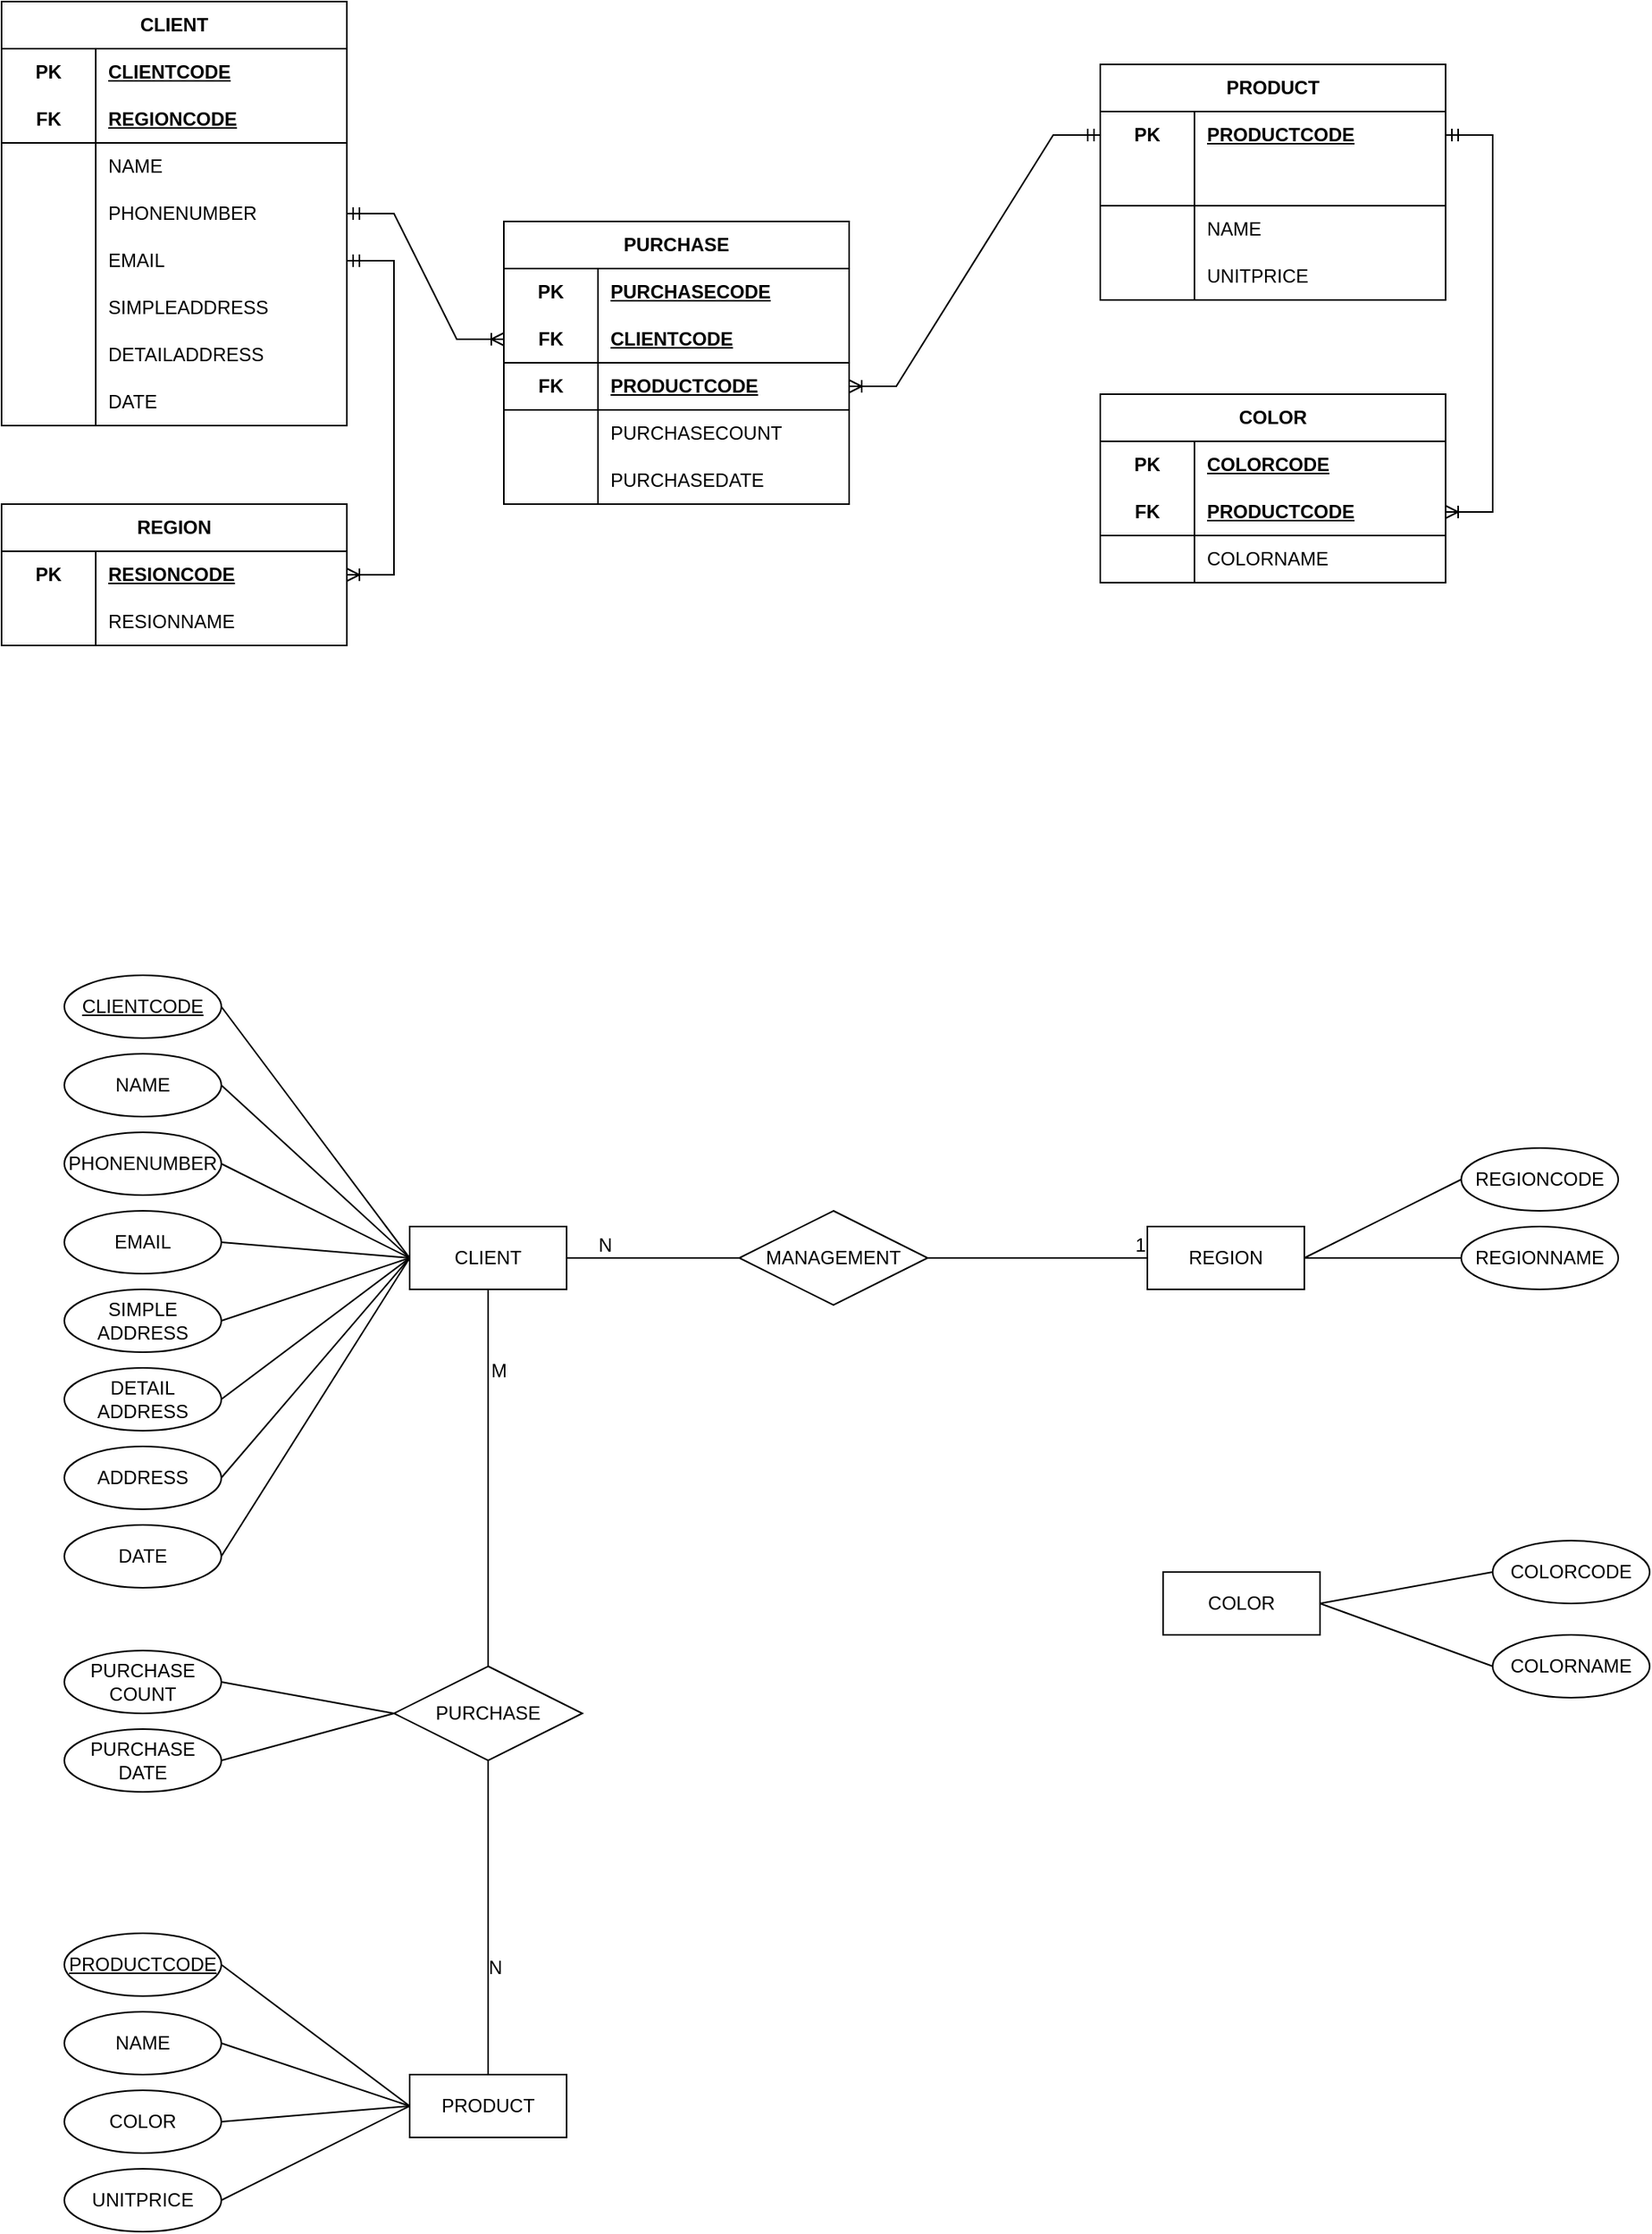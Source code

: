 <mxfile version="23.0.2" type="github">
  <diagram name="페이지-1" id="0a3UciVDrFwZ8gU2lQaB">
    <mxGraphModel dx="1847" dy="1124" grid="1" gridSize="10" guides="1" tooltips="1" connect="1" arrows="1" fold="1" page="1" pageScale="1" pageWidth="827" pageHeight="1169" math="0" shadow="0">
      <root>
        <mxCell id="0" />
        <mxCell id="1" parent="0" />
        <mxCell id="d4opswNKOosyefr_ZMbB-1" value="CLIENT" style="shape=table;startSize=30;container=1;collapsible=1;childLayout=tableLayout;fixedRows=1;rowLines=0;fontStyle=1;align=center;resizeLast=1;html=1;whiteSpace=wrap;" vertex="1" parent="1">
          <mxGeometry x="-360" y="50" width="220" height="270" as="geometry" />
        </mxCell>
        <mxCell id="d4opswNKOosyefr_ZMbB-2" value="" style="shape=tableRow;horizontal=0;startSize=0;swimlaneHead=0;swimlaneBody=0;fillColor=none;collapsible=0;dropTarget=0;points=[[0,0.5],[1,0.5]];portConstraint=eastwest;top=0;left=0;right=0;bottom=0;html=1;" vertex="1" parent="d4opswNKOosyefr_ZMbB-1">
          <mxGeometry y="30" width="220" height="30" as="geometry" />
        </mxCell>
        <mxCell id="d4opswNKOosyefr_ZMbB-3" value="PK" style="shape=partialRectangle;connectable=0;fillColor=none;top=0;left=0;bottom=0;right=0;fontStyle=1;overflow=hidden;html=1;whiteSpace=wrap;" vertex="1" parent="d4opswNKOosyefr_ZMbB-2">
          <mxGeometry width="60" height="30" as="geometry">
            <mxRectangle width="60" height="30" as="alternateBounds" />
          </mxGeometry>
        </mxCell>
        <mxCell id="d4opswNKOosyefr_ZMbB-4" value="CLIENTCODE" style="shape=partialRectangle;connectable=0;fillColor=none;top=0;left=0;bottom=0;right=0;align=left;spacingLeft=6;fontStyle=5;overflow=hidden;html=1;whiteSpace=wrap;" vertex="1" parent="d4opswNKOosyefr_ZMbB-2">
          <mxGeometry x="60" width="160" height="30" as="geometry">
            <mxRectangle width="160" height="30" as="alternateBounds" />
          </mxGeometry>
        </mxCell>
        <mxCell id="d4opswNKOosyefr_ZMbB-5" value="" style="shape=tableRow;horizontal=0;startSize=0;swimlaneHead=0;swimlaneBody=0;fillColor=none;collapsible=0;dropTarget=0;points=[[0,0.5],[1,0.5]];portConstraint=eastwest;top=0;left=0;right=0;bottom=1;html=1;" vertex="1" parent="d4opswNKOosyefr_ZMbB-1">
          <mxGeometry y="60" width="220" height="30" as="geometry" />
        </mxCell>
        <mxCell id="d4opswNKOosyefr_ZMbB-6" value="FK" style="shape=partialRectangle;connectable=0;fillColor=none;top=0;left=0;bottom=0;right=0;fontStyle=1;overflow=hidden;html=1;whiteSpace=wrap;" vertex="1" parent="d4opswNKOosyefr_ZMbB-5">
          <mxGeometry width="60" height="30" as="geometry">
            <mxRectangle width="60" height="30" as="alternateBounds" />
          </mxGeometry>
        </mxCell>
        <mxCell id="d4opswNKOosyefr_ZMbB-7" value="REGIONCODE" style="shape=partialRectangle;connectable=0;fillColor=none;top=0;left=0;bottom=0;right=0;align=left;spacingLeft=6;fontStyle=5;overflow=hidden;html=1;whiteSpace=wrap;" vertex="1" parent="d4opswNKOosyefr_ZMbB-5">
          <mxGeometry x="60" width="160" height="30" as="geometry">
            <mxRectangle width="160" height="30" as="alternateBounds" />
          </mxGeometry>
        </mxCell>
        <mxCell id="d4opswNKOosyefr_ZMbB-8" value="" style="shape=tableRow;horizontal=0;startSize=0;swimlaneHead=0;swimlaneBody=0;fillColor=none;collapsible=0;dropTarget=0;points=[[0,0.5],[1,0.5]];portConstraint=eastwest;top=0;left=0;right=0;bottom=0;html=1;" vertex="1" parent="d4opswNKOosyefr_ZMbB-1">
          <mxGeometry y="90" width="220" height="30" as="geometry" />
        </mxCell>
        <mxCell id="d4opswNKOosyefr_ZMbB-9" value="" style="shape=partialRectangle;connectable=0;fillColor=none;top=0;left=0;bottom=0;right=0;editable=1;overflow=hidden;html=1;whiteSpace=wrap;" vertex="1" parent="d4opswNKOosyefr_ZMbB-8">
          <mxGeometry width="60" height="30" as="geometry">
            <mxRectangle width="60" height="30" as="alternateBounds" />
          </mxGeometry>
        </mxCell>
        <mxCell id="d4opswNKOosyefr_ZMbB-10" value="NAME" style="shape=partialRectangle;connectable=0;fillColor=none;top=0;left=0;bottom=0;right=0;align=left;spacingLeft=6;overflow=hidden;html=1;whiteSpace=wrap;" vertex="1" parent="d4opswNKOosyefr_ZMbB-8">
          <mxGeometry x="60" width="160" height="30" as="geometry">
            <mxRectangle width="160" height="30" as="alternateBounds" />
          </mxGeometry>
        </mxCell>
        <mxCell id="d4opswNKOosyefr_ZMbB-11" value="" style="shape=tableRow;horizontal=0;startSize=0;swimlaneHead=0;swimlaneBody=0;fillColor=none;collapsible=0;dropTarget=0;points=[[0,0.5],[1,0.5]];portConstraint=eastwest;top=0;left=0;right=0;bottom=0;html=1;" vertex="1" parent="d4opswNKOosyefr_ZMbB-1">
          <mxGeometry y="120" width="220" height="30" as="geometry" />
        </mxCell>
        <mxCell id="d4opswNKOosyefr_ZMbB-12" value="" style="shape=partialRectangle;connectable=0;fillColor=none;top=0;left=0;bottom=0;right=0;editable=1;overflow=hidden;html=1;whiteSpace=wrap;" vertex="1" parent="d4opswNKOosyefr_ZMbB-11">
          <mxGeometry width="60" height="30" as="geometry">
            <mxRectangle width="60" height="30" as="alternateBounds" />
          </mxGeometry>
        </mxCell>
        <mxCell id="d4opswNKOosyefr_ZMbB-13" value="PHONENUMBER" style="shape=partialRectangle;connectable=0;fillColor=none;top=0;left=0;bottom=0;right=0;align=left;spacingLeft=6;overflow=hidden;html=1;whiteSpace=wrap;" vertex="1" parent="d4opswNKOosyefr_ZMbB-11">
          <mxGeometry x="60" width="160" height="30" as="geometry">
            <mxRectangle width="160" height="30" as="alternateBounds" />
          </mxGeometry>
        </mxCell>
        <mxCell id="d4opswNKOosyefr_ZMbB-53" value="" style="shape=tableRow;horizontal=0;startSize=0;swimlaneHead=0;swimlaneBody=0;fillColor=none;collapsible=0;dropTarget=0;points=[[0,0.5],[1,0.5]];portConstraint=eastwest;top=0;left=0;right=0;bottom=0;html=1;" vertex="1" parent="d4opswNKOosyefr_ZMbB-1">
          <mxGeometry y="150" width="220" height="30" as="geometry" />
        </mxCell>
        <mxCell id="d4opswNKOosyefr_ZMbB-54" value="" style="shape=partialRectangle;connectable=0;fillColor=none;top=0;left=0;bottom=0;right=0;editable=1;overflow=hidden;html=1;whiteSpace=wrap;" vertex="1" parent="d4opswNKOosyefr_ZMbB-53">
          <mxGeometry width="60" height="30" as="geometry">
            <mxRectangle width="60" height="30" as="alternateBounds" />
          </mxGeometry>
        </mxCell>
        <mxCell id="d4opswNKOosyefr_ZMbB-55" value="EMAIL" style="shape=partialRectangle;connectable=0;fillColor=none;top=0;left=0;bottom=0;right=0;align=left;spacingLeft=6;overflow=hidden;html=1;whiteSpace=wrap;" vertex="1" parent="d4opswNKOosyefr_ZMbB-53">
          <mxGeometry x="60" width="160" height="30" as="geometry">
            <mxRectangle width="160" height="30" as="alternateBounds" />
          </mxGeometry>
        </mxCell>
        <mxCell id="d4opswNKOosyefr_ZMbB-59" value="" style="shape=tableRow;horizontal=0;startSize=0;swimlaneHead=0;swimlaneBody=0;fillColor=none;collapsible=0;dropTarget=0;points=[[0,0.5],[1,0.5]];portConstraint=eastwest;top=0;left=0;right=0;bottom=0;html=1;" vertex="1" parent="d4opswNKOosyefr_ZMbB-1">
          <mxGeometry y="180" width="220" height="30" as="geometry" />
        </mxCell>
        <mxCell id="d4opswNKOosyefr_ZMbB-60" value="" style="shape=partialRectangle;connectable=0;fillColor=none;top=0;left=0;bottom=0;right=0;editable=1;overflow=hidden;html=1;whiteSpace=wrap;" vertex="1" parent="d4opswNKOosyefr_ZMbB-59">
          <mxGeometry width="60" height="30" as="geometry">
            <mxRectangle width="60" height="30" as="alternateBounds" />
          </mxGeometry>
        </mxCell>
        <mxCell id="d4opswNKOosyefr_ZMbB-61" value="SIMPLEADDRESS" style="shape=partialRectangle;connectable=0;fillColor=none;top=0;left=0;bottom=0;right=0;align=left;spacingLeft=6;overflow=hidden;html=1;whiteSpace=wrap;" vertex="1" parent="d4opswNKOosyefr_ZMbB-59">
          <mxGeometry x="60" width="160" height="30" as="geometry">
            <mxRectangle width="160" height="30" as="alternateBounds" />
          </mxGeometry>
        </mxCell>
        <mxCell id="d4opswNKOosyefr_ZMbB-65" value="" style="shape=tableRow;horizontal=0;startSize=0;swimlaneHead=0;swimlaneBody=0;fillColor=none;collapsible=0;dropTarget=0;points=[[0,0.5],[1,0.5]];portConstraint=eastwest;top=0;left=0;right=0;bottom=0;html=1;" vertex="1" parent="d4opswNKOosyefr_ZMbB-1">
          <mxGeometry y="210" width="220" height="30" as="geometry" />
        </mxCell>
        <mxCell id="d4opswNKOosyefr_ZMbB-66" value="" style="shape=partialRectangle;connectable=0;fillColor=none;top=0;left=0;bottom=0;right=0;editable=1;overflow=hidden;html=1;whiteSpace=wrap;" vertex="1" parent="d4opswNKOosyefr_ZMbB-65">
          <mxGeometry width="60" height="30" as="geometry">
            <mxRectangle width="60" height="30" as="alternateBounds" />
          </mxGeometry>
        </mxCell>
        <mxCell id="d4opswNKOosyefr_ZMbB-67" value="DETAILADDRESS" style="shape=partialRectangle;connectable=0;fillColor=none;top=0;left=0;bottom=0;right=0;align=left;spacingLeft=6;overflow=hidden;html=1;whiteSpace=wrap;" vertex="1" parent="d4opswNKOosyefr_ZMbB-65">
          <mxGeometry x="60" width="160" height="30" as="geometry">
            <mxRectangle width="160" height="30" as="alternateBounds" />
          </mxGeometry>
        </mxCell>
        <mxCell id="d4opswNKOosyefr_ZMbB-184" value="" style="shape=tableRow;horizontal=0;startSize=0;swimlaneHead=0;swimlaneBody=0;fillColor=none;collapsible=0;dropTarget=0;points=[[0,0.5],[1,0.5]];portConstraint=eastwest;top=0;left=0;right=0;bottom=0;html=1;" vertex="1" parent="d4opswNKOosyefr_ZMbB-1">
          <mxGeometry y="240" width="220" height="30" as="geometry" />
        </mxCell>
        <mxCell id="d4opswNKOosyefr_ZMbB-185" value="" style="shape=partialRectangle;connectable=0;fillColor=none;top=0;left=0;bottom=0;right=0;editable=1;overflow=hidden;html=1;whiteSpace=wrap;" vertex="1" parent="d4opswNKOosyefr_ZMbB-184">
          <mxGeometry width="60" height="30" as="geometry">
            <mxRectangle width="60" height="30" as="alternateBounds" />
          </mxGeometry>
        </mxCell>
        <mxCell id="d4opswNKOosyefr_ZMbB-186" value="DATE" style="shape=partialRectangle;connectable=0;fillColor=none;top=0;left=0;bottom=0;right=0;align=left;spacingLeft=6;overflow=hidden;html=1;whiteSpace=wrap;" vertex="1" parent="d4opswNKOosyefr_ZMbB-184">
          <mxGeometry x="60" width="160" height="30" as="geometry">
            <mxRectangle width="160" height="30" as="alternateBounds" />
          </mxGeometry>
        </mxCell>
        <mxCell id="d4opswNKOosyefr_ZMbB-27" value="PRODUCT" style="shape=table;startSize=30;container=1;collapsible=1;childLayout=tableLayout;fixedRows=1;rowLines=0;fontStyle=1;align=center;resizeLast=1;html=1;whiteSpace=wrap;" vertex="1" parent="1">
          <mxGeometry x="340" y="90" width="220" height="150" as="geometry" />
        </mxCell>
        <mxCell id="d4opswNKOosyefr_ZMbB-28" value="" style="shape=tableRow;horizontal=0;startSize=0;swimlaneHead=0;swimlaneBody=0;fillColor=none;collapsible=0;dropTarget=0;points=[[0,0.5],[1,0.5]];portConstraint=eastwest;top=0;left=0;right=0;bottom=0;html=1;" vertex="1" parent="d4opswNKOosyefr_ZMbB-27">
          <mxGeometry y="30" width="220" height="30" as="geometry" />
        </mxCell>
        <mxCell id="d4opswNKOosyefr_ZMbB-29" value="PK" style="shape=partialRectangle;connectable=0;fillColor=none;top=0;left=0;bottom=0;right=0;fontStyle=1;overflow=hidden;html=1;whiteSpace=wrap;" vertex="1" parent="d4opswNKOosyefr_ZMbB-28">
          <mxGeometry width="60" height="30" as="geometry">
            <mxRectangle width="60" height="30" as="alternateBounds" />
          </mxGeometry>
        </mxCell>
        <mxCell id="d4opswNKOosyefr_ZMbB-30" value="PRODUCTCODE" style="shape=partialRectangle;connectable=0;fillColor=none;top=0;left=0;bottom=0;right=0;align=left;spacingLeft=6;fontStyle=5;overflow=hidden;html=1;whiteSpace=wrap;" vertex="1" parent="d4opswNKOosyefr_ZMbB-28">
          <mxGeometry x="60" width="160" height="30" as="geometry">
            <mxRectangle width="160" height="30" as="alternateBounds" />
          </mxGeometry>
        </mxCell>
        <mxCell id="d4opswNKOosyefr_ZMbB-31" value="" style="shape=tableRow;horizontal=0;startSize=0;swimlaneHead=0;swimlaneBody=0;fillColor=none;collapsible=0;dropTarget=0;points=[[0,0.5],[1,0.5]];portConstraint=eastwest;top=0;left=0;right=0;bottom=1;html=1;" vertex="1" parent="d4opswNKOosyefr_ZMbB-27">
          <mxGeometry y="60" width="220" height="30" as="geometry" />
        </mxCell>
        <mxCell id="d4opswNKOosyefr_ZMbB-32" value="" style="shape=partialRectangle;connectable=0;fillColor=none;top=0;left=0;bottom=0;right=0;fontStyle=1;overflow=hidden;html=1;whiteSpace=wrap;" vertex="1" parent="d4opswNKOosyefr_ZMbB-31">
          <mxGeometry width="60" height="30" as="geometry">
            <mxRectangle width="60" height="30" as="alternateBounds" />
          </mxGeometry>
        </mxCell>
        <mxCell id="d4opswNKOosyefr_ZMbB-33" value="" style="shape=partialRectangle;connectable=0;fillColor=none;top=0;left=0;bottom=0;right=0;align=left;spacingLeft=6;fontStyle=5;overflow=hidden;html=1;whiteSpace=wrap;" vertex="1" parent="d4opswNKOosyefr_ZMbB-31">
          <mxGeometry x="60" width="160" height="30" as="geometry">
            <mxRectangle width="160" height="30" as="alternateBounds" />
          </mxGeometry>
        </mxCell>
        <mxCell id="d4opswNKOosyefr_ZMbB-34" value="" style="shape=tableRow;horizontal=0;startSize=0;swimlaneHead=0;swimlaneBody=0;fillColor=none;collapsible=0;dropTarget=0;points=[[0,0.5],[1,0.5]];portConstraint=eastwest;top=0;left=0;right=0;bottom=0;html=1;" vertex="1" parent="d4opswNKOosyefr_ZMbB-27">
          <mxGeometry y="90" width="220" height="30" as="geometry" />
        </mxCell>
        <mxCell id="d4opswNKOosyefr_ZMbB-35" value="" style="shape=partialRectangle;connectable=0;fillColor=none;top=0;left=0;bottom=0;right=0;editable=1;overflow=hidden;html=1;whiteSpace=wrap;" vertex="1" parent="d4opswNKOosyefr_ZMbB-34">
          <mxGeometry width="60" height="30" as="geometry">
            <mxRectangle width="60" height="30" as="alternateBounds" />
          </mxGeometry>
        </mxCell>
        <mxCell id="d4opswNKOosyefr_ZMbB-36" value="NAME" style="shape=partialRectangle;connectable=0;fillColor=none;top=0;left=0;bottom=0;right=0;align=left;spacingLeft=6;overflow=hidden;html=1;whiteSpace=wrap;" vertex="1" parent="d4opswNKOosyefr_ZMbB-34">
          <mxGeometry x="60" width="160" height="30" as="geometry">
            <mxRectangle width="160" height="30" as="alternateBounds" />
          </mxGeometry>
        </mxCell>
        <mxCell id="d4opswNKOosyefr_ZMbB-181" value="" style="shape=tableRow;horizontal=0;startSize=0;swimlaneHead=0;swimlaneBody=0;fillColor=none;collapsible=0;dropTarget=0;points=[[0,0.5],[1,0.5]];portConstraint=eastwest;top=0;left=0;right=0;bottom=0;html=1;" vertex="1" parent="d4opswNKOosyefr_ZMbB-27">
          <mxGeometry y="120" width="220" height="30" as="geometry" />
        </mxCell>
        <mxCell id="d4opswNKOosyefr_ZMbB-182" value="" style="shape=partialRectangle;connectable=0;fillColor=none;top=0;left=0;bottom=0;right=0;editable=1;overflow=hidden;html=1;whiteSpace=wrap;" vertex="1" parent="d4opswNKOosyefr_ZMbB-181">
          <mxGeometry width="60" height="30" as="geometry">
            <mxRectangle width="60" height="30" as="alternateBounds" />
          </mxGeometry>
        </mxCell>
        <mxCell id="d4opswNKOosyefr_ZMbB-183" value="UNITPRICE" style="shape=partialRectangle;connectable=0;fillColor=none;top=0;left=0;bottom=0;right=0;align=left;spacingLeft=6;overflow=hidden;html=1;whiteSpace=wrap;" vertex="1" parent="d4opswNKOosyefr_ZMbB-181">
          <mxGeometry x="60" width="160" height="30" as="geometry">
            <mxRectangle width="160" height="30" as="alternateBounds" />
          </mxGeometry>
        </mxCell>
        <mxCell id="d4opswNKOosyefr_ZMbB-89" value="CLIENT" style="whiteSpace=wrap;html=1;align=center;" vertex="1" parent="1">
          <mxGeometry x="-100" y="830" width="100" height="40" as="geometry" />
        </mxCell>
        <mxCell id="d4opswNKOosyefr_ZMbB-90" value="CLIENTCODE" style="ellipse;whiteSpace=wrap;html=1;align=center;fontStyle=4;" vertex="1" parent="1">
          <mxGeometry x="-320" y="670" width="100" height="40" as="geometry" />
        </mxCell>
        <mxCell id="d4opswNKOosyefr_ZMbB-91" value="NAME" style="ellipse;whiteSpace=wrap;html=1;align=center;" vertex="1" parent="1">
          <mxGeometry x="-320" y="720" width="100" height="40" as="geometry" />
        </mxCell>
        <mxCell id="d4opswNKOosyefr_ZMbB-92" value="PHONENUMBER" style="ellipse;whiteSpace=wrap;html=1;align=center;" vertex="1" parent="1">
          <mxGeometry x="-320" y="770" width="100" height="40" as="geometry" />
        </mxCell>
        <mxCell id="d4opswNKOosyefr_ZMbB-93" value="EMAIL" style="ellipse;whiteSpace=wrap;html=1;align=center;" vertex="1" parent="1">
          <mxGeometry x="-320" y="820" width="100" height="40" as="geometry" />
        </mxCell>
        <mxCell id="d4opswNKOosyefr_ZMbB-95" value="ADDRESS" style="ellipse;whiteSpace=wrap;html=1;align=center;" vertex="1" parent="1">
          <mxGeometry x="-320" y="970" width="100" height="40" as="geometry" />
        </mxCell>
        <mxCell id="d4opswNKOosyefr_ZMbB-96" value="DATE" style="ellipse;whiteSpace=wrap;html=1;align=center;" vertex="1" parent="1">
          <mxGeometry x="-320" y="1020" width="100" height="40" as="geometry" />
        </mxCell>
        <mxCell id="d4opswNKOosyefr_ZMbB-125" value="" style="endArrow=none;html=1;rounded=0;exitX=1;exitY=0.5;exitDx=0;exitDy=0;entryX=0;entryY=0.5;entryDx=0;entryDy=0;" edge="1" parent="1" source="d4opswNKOosyefr_ZMbB-90" target="d4opswNKOosyefr_ZMbB-89">
          <mxGeometry relative="1" as="geometry">
            <mxPoint x="-190" y="909.47" as="sourcePoint" />
            <mxPoint x="-30" y="909.47" as="targetPoint" />
          </mxGeometry>
        </mxCell>
        <mxCell id="d4opswNKOosyefr_ZMbB-126" value="" style="endArrow=none;html=1;rounded=0;exitX=1;exitY=0.5;exitDx=0;exitDy=0;" edge="1" parent="1" source="d4opswNKOosyefr_ZMbB-91">
          <mxGeometry relative="1" as="geometry">
            <mxPoint x="-210" y="700" as="sourcePoint" />
            <mxPoint x="-100" y="850" as="targetPoint" />
          </mxGeometry>
        </mxCell>
        <mxCell id="d4opswNKOosyefr_ZMbB-127" value="" style="endArrow=none;html=1;rounded=0;exitX=1;exitY=0.5;exitDx=0;exitDy=0;" edge="1" parent="1" source="d4opswNKOosyefr_ZMbB-92">
          <mxGeometry relative="1" as="geometry">
            <mxPoint x="-210" y="750" as="sourcePoint" />
            <mxPoint x="-100" y="850" as="targetPoint" />
          </mxGeometry>
        </mxCell>
        <mxCell id="d4opswNKOosyefr_ZMbB-128" value="" style="endArrow=none;html=1;rounded=0;exitX=1;exitY=0.5;exitDx=0;exitDy=0;" edge="1" parent="1" source="d4opswNKOosyefr_ZMbB-93">
          <mxGeometry relative="1" as="geometry">
            <mxPoint x="-210" y="800" as="sourcePoint" />
            <mxPoint x="-100" y="850" as="targetPoint" />
          </mxGeometry>
        </mxCell>
        <mxCell id="d4opswNKOosyefr_ZMbB-130" value="" style="endArrow=none;html=1;rounded=0;exitX=1;exitY=0.5;exitDx=0;exitDy=0;" edge="1" parent="1" source="d4opswNKOosyefr_ZMbB-95">
          <mxGeometry relative="1" as="geometry">
            <mxPoint x="-210" y="900" as="sourcePoint" />
            <mxPoint x="-100" y="850" as="targetPoint" />
          </mxGeometry>
        </mxCell>
        <mxCell id="d4opswNKOosyefr_ZMbB-131" value="" style="endArrow=none;html=1;rounded=0;exitX=1;exitY=0.5;exitDx=0;exitDy=0;entryX=0;entryY=0.5;entryDx=0;entryDy=0;" edge="1" parent="1" source="d4opswNKOosyefr_ZMbB-96" target="d4opswNKOosyefr_ZMbB-89">
          <mxGeometry relative="1" as="geometry">
            <mxPoint x="-210" y="950" as="sourcePoint" />
            <mxPoint x="-90" y="860" as="targetPoint" />
          </mxGeometry>
        </mxCell>
        <mxCell id="d4opswNKOosyefr_ZMbB-136" value="REGION" style="whiteSpace=wrap;html=1;align=center;" vertex="1" parent="1">
          <mxGeometry x="370" y="830" width="100" height="40" as="geometry" />
        </mxCell>
        <mxCell id="d4opswNKOosyefr_ZMbB-137" value="REGIONNAME" style="ellipse;whiteSpace=wrap;html=1;align=center;" vertex="1" parent="1">
          <mxGeometry x="570" y="830" width="100" height="40" as="geometry" />
        </mxCell>
        <mxCell id="d4opswNKOosyefr_ZMbB-138" value="REGIONCODE" style="ellipse;whiteSpace=wrap;html=1;align=center;" vertex="1" parent="1">
          <mxGeometry x="570" y="780" width="100" height="40" as="geometry" />
        </mxCell>
        <mxCell id="d4opswNKOosyefr_ZMbB-140" value="" style="endArrow=none;html=1;rounded=0;exitX=0;exitY=0.5;exitDx=0;exitDy=0;entryX=1;entryY=0.5;entryDx=0;entryDy=0;" edge="1" parent="1" source="d4opswNKOosyefr_ZMbB-138" target="d4opswNKOosyefr_ZMbB-136">
          <mxGeometry relative="1" as="geometry">
            <mxPoint x="160" y="675" as="sourcePoint" />
            <mxPoint x="290" y="605" as="targetPoint" />
          </mxGeometry>
        </mxCell>
        <mxCell id="d4opswNKOosyefr_ZMbB-141" value="" style="endArrow=none;html=1;rounded=0;exitX=0;exitY=0.5;exitDx=0;exitDy=0;entryX=1;entryY=0.5;entryDx=0;entryDy=0;" edge="1" parent="1" source="d4opswNKOosyefr_ZMbB-137" target="d4opswNKOosyefr_ZMbB-136">
          <mxGeometry relative="1" as="geometry">
            <mxPoint x="190" y="915" as="sourcePoint" />
            <mxPoint x="270" y="935" as="targetPoint" />
          </mxGeometry>
        </mxCell>
        <mxCell id="d4opswNKOosyefr_ZMbB-142" value="COLOR" style="whiteSpace=wrap;html=1;align=center;" vertex="1" parent="1">
          <mxGeometry x="380" y="1050" width="100" height="40" as="geometry" />
        </mxCell>
        <mxCell id="d4opswNKOosyefr_ZMbB-144" value="COLORNAME" style="ellipse;whiteSpace=wrap;html=1;align=center;" vertex="1" parent="1">
          <mxGeometry x="590" y="1090" width="100" height="40" as="geometry" />
        </mxCell>
        <mxCell id="d4opswNKOosyefr_ZMbB-145" value="COLORCODE" style="ellipse;whiteSpace=wrap;html=1;align=center;" vertex="1" parent="1">
          <mxGeometry x="590" y="1030" width="100" height="40" as="geometry" />
        </mxCell>
        <mxCell id="d4opswNKOosyefr_ZMbB-146" value="" style="endArrow=none;html=1;rounded=0;exitX=0;exitY=0.5;exitDx=0;exitDy=0;entryX=1;entryY=0.5;entryDx=0;entryDy=0;" edge="1" parent="1" source="d4opswNKOosyefr_ZMbB-145" target="d4opswNKOosyefr_ZMbB-142">
          <mxGeometry relative="1" as="geometry">
            <mxPoint x="570" y="1039" as="sourcePoint" />
            <mxPoint x="450" y="979" as="targetPoint" />
          </mxGeometry>
        </mxCell>
        <mxCell id="d4opswNKOosyefr_ZMbB-147" value="" style="endArrow=none;html=1;rounded=0;exitX=0;exitY=0.5;exitDx=0;exitDy=0;entryX=1;entryY=0.5;entryDx=0;entryDy=0;" edge="1" parent="1" source="d4opswNKOosyefr_ZMbB-144" target="d4opswNKOosyefr_ZMbB-142">
          <mxGeometry relative="1" as="geometry">
            <mxPoint x="600" y="1060" as="sourcePoint" />
            <mxPoint x="490" y="1080" as="targetPoint" />
          </mxGeometry>
        </mxCell>
        <mxCell id="d4opswNKOosyefr_ZMbB-151" value="MANAGEMENT" style="shape=rhombus;perimeter=rhombusPerimeter;whiteSpace=wrap;html=1;align=center;" vertex="1" parent="1">
          <mxGeometry x="110" y="820" width="120" height="60" as="geometry" />
        </mxCell>
        <mxCell id="d4opswNKOosyefr_ZMbB-153" value="DETAIL&lt;br&gt;ADDRESS" style="ellipse;whiteSpace=wrap;html=1;align=center;" vertex="1" parent="1">
          <mxGeometry x="-320" y="920" width="100" height="40" as="geometry" />
        </mxCell>
        <mxCell id="d4opswNKOosyefr_ZMbB-154" value="SIMPLE&lt;br&gt;ADDRESS" style="ellipse;whiteSpace=wrap;html=1;align=center;" vertex="1" parent="1">
          <mxGeometry x="-320" y="870" width="100" height="40" as="geometry" />
        </mxCell>
        <mxCell id="d4opswNKOosyefr_ZMbB-155" value="" style="endArrow=none;html=1;rounded=0;exitX=1;exitY=0.5;exitDx=0;exitDy=0;" edge="1" parent="1" source="d4opswNKOosyefr_ZMbB-154">
          <mxGeometry relative="1" as="geometry">
            <mxPoint x="-430" y="630" as="sourcePoint" />
            <mxPoint x="-100" y="850" as="targetPoint" />
          </mxGeometry>
        </mxCell>
        <mxCell id="d4opswNKOosyefr_ZMbB-156" value="" style="endArrow=none;html=1;rounded=0;exitX=1;exitY=0.5;exitDx=0;exitDy=0;" edge="1" parent="1" source="d4opswNKOosyefr_ZMbB-153">
          <mxGeometry relative="1" as="geometry">
            <mxPoint x="-400" y="870" as="sourcePoint" />
            <mxPoint x="-100" y="850" as="targetPoint" />
          </mxGeometry>
        </mxCell>
        <mxCell id="d4opswNKOosyefr_ZMbB-158" value="PRODUCT" style="whiteSpace=wrap;html=1;align=center;" vertex="1" parent="1">
          <mxGeometry x="-100" y="1370" width="100" height="40" as="geometry" />
        </mxCell>
        <mxCell id="d4opswNKOosyefr_ZMbB-159" value="PRODUCTCODE" style="ellipse;whiteSpace=wrap;html=1;align=center;fontStyle=4;" vertex="1" parent="1">
          <mxGeometry x="-320" y="1280" width="100" height="40" as="geometry" />
        </mxCell>
        <mxCell id="d4opswNKOosyefr_ZMbB-160" value="NAME" style="ellipse;whiteSpace=wrap;html=1;align=center;" vertex="1" parent="1">
          <mxGeometry x="-320" y="1330" width="100" height="40" as="geometry" />
        </mxCell>
        <mxCell id="d4opswNKOosyefr_ZMbB-161" value="COLOR" style="ellipse;whiteSpace=wrap;html=1;align=center;" vertex="1" parent="1">
          <mxGeometry x="-320" y="1380" width="100" height="40" as="geometry" />
        </mxCell>
        <mxCell id="d4opswNKOosyefr_ZMbB-162" value="UNITPRICE" style="ellipse;whiteSpace=wrap;html=1;align=center;" vertex="1" parent="1">
          <mxGeometry x="-320" y="1430" width="100" height="40" as="geometry" />
        </mxCell>
        <mxCell id="d4opswNKOosyefr_ZMbB-163" value="" style="endArrow=none;html=1;rounded=0;exitX=1;exitY=0.5;exitDx=0;exitDy=0;entryX=0;entryY=0.5;entryDx=0;entryDy=0;" edge="1" parent="1" source="d4opswNKOosyefr_ZMbB-159" target="d4opswNKOosyefr_ZMbB-158">
          <mxGeometry relative="1" as="geometry">
            <mxPoint x="-120" y="1470" as="sourcePoint" />
            <mxPoint y="1380" as="targetPoint" />
          </mxGeometry>
        </mxCell>
        <mxCell id="d4opswNKOosyefr_ZMbB-164" value="" style="endArrow=none;html=1;rounded=0;exitX=1;exitY=0.5;exitDx=0;exitDy=0;" edge="1" parent="1" source="d4opswNKOosyefr_ZMbB-160">
          <mxGeometry relative="1" as="geometry">
            <mxPoint x="130" y="1310" as="sourcePoint" />
            <mxPoint x="-100" y="1390" as="targetPoint" />
          </mxGeometry>
        </mxCell>
        <mxCell id="d4opswNKOosyefr_ZMbB-165" value="" style="endArrow=none;html=1;rounded=0;exitX=1;exitY=0.5;exitDx=0;exitDy=0;" edge="1" parent="1" source="d4opswNKOosyefr_ZMbB-161">
          <mxGeometry relative="1" as="geometry">
            <mxPoint x="130" y="1360" as="sourcePoint" />
            <mxPoint x="-100" y="1390" as="targetPoint" />
          </mxGeometry>
        </mxCell>
        <mxCell id="d4opswNKOosyefr_ZMbB-166" value="" style="endArrow=none;html=1;rounded=0;exitX=1;exitY=0.5;exitDx=0;exitDy=0;" edge="1" parent="1" source="d4opswNKOosyefr_ZMbB-162">
          <mxGeometry relative="1" as="geometry">
            <mxPoint x="130" y="1410" as="sourcePoint" />
            <mxPoint x="-100" y="1390" as="targetPoint" />
          </mxGeometry>
        </mxCell>
        <mxCell id="d4opswNKOosyefr_ZMbB-167" value="" style="endArrow=none;html=1;rounded=0;entryX=1;entryY=0.5;entryDx=0;entryDy=0;exitX=0;exitY=0.5;exitDx=0;exitDy=0;" edge="1" parent="1" source="d4opswNKOosyefr_ZMbB-151" target="d4opswNKOosyefr_ZMbB-89">
          <mxGeometry relative="1" as="geometry">
            <mxPoint x="-20" y="1130" as="sourcePoint" />
            <mxPoint x="140" y="1130" as="targetPoint" />
          </mxGeometry>
        </mxCell>
        <mxCell id="d4opswNKOosyefr_ZMbB-168" value="N" style="resizable=0;html=1;whiteSpace=wrap;align=right;verticalAlign=bottom;" connectable="0" vertex="1" parent="d4opswNKOosyefr_ZMbB-167">
          <mxGeometry x="1" relative="1" as="geometry">
            <mxPoint x="30" as="offset" />
          </mxGeometry>
        </mxCell>
        <mxCell id="d4opswNKOosyefr_ZMbB-169" value="" style="endArrow=none;html=1;rounded=0;exitX=1;exitY=0.5;exitDx=0;exitDy=0;entryX=0;entryY=0.5;entryDx=0;entryDy=0;" edge="1" parent="1" source="d4opswNKOosyefr_ZMbB-151" target="d4opswNKOosyefr_ZMbB-136">
          <mxGeometry relative="1" as="geometry">
            <mxPoint x="230" y="929.38" as="sourcePoint" />
            <mxPoint x="390" y="929.38" as="targetPoint" />
          </mxGeometry>
        </mxCell>
        <mxCell id="d4opswNKOosyefr_ZMbB-170" value="1" style="resizable=0;html=1;whiteSpace=wrap;align=right;verticalAlign=bottom;" connectable="0" vertex="1" parent="d4opswNKOosyefr_ZMbB-169">
          <mxGeometry x="1" relative="1" as="geometry" />
        </mxCell>
        <mxCell id="d4opswNKOosyefr_ZMbB-173" value="" style="endArrow=none;html=1;rounded=0;exitX=0.5;exitY=1;exitDx=0;exitDy=0;entryX=0.5;entryY=0;entryDx=0;entryDy=0;" edge="1" parent="1" source="d4opswNKOosyefr_ZMbB-89" target="d4opswNKOosyefr_ZMbB-158">
          <mxGeometry relative="1" as="geometry">
            <mxPoint x="100" y="1000" as="sourcePoint" />
            <mxPoint x="260" y="1000" as="targetPoint" />
          </mxGeometry>
        </mxCell>
        <mxCell id="d4opswNKOosyefr_ZMbB-174" value="M" style="resizable=0;html=1;whiteSpace=wrap;align=left;verticalAlign=bottom;" connectable="0" vertex="1" parent="d4opswNKOosyefr_ZMbB-173">
          <mxGeometry x="-1" relative="1" as="geometry">
            <mxPoint y="60" as="offset" />
          </mxGeometry>
        </mxCell>
        <mxCell id="d4opswNKOosyefr_ZMbB-175" value="N" style="resizable=0;html=1;whiteSpace=wrap;align=right;verticalAlign=bottom;" connectable="0" vertex="1" parent="d4opswNKOosyefr_ZMbB-173">
          <mxGeometry x="1" relative="1" as="geometry">
            <mxPoint x="10" y="-60" as="offset" />
          </mxGeometry>
        </mxCell>
        <mxCell id="d4opswNKOosyefr_ZMbB-148" value="PURCHASE" style="shape=rhombus;perimeter=rhombusPerimeter;whiteSpace=wrap;html=1;align=center;" vertex="1" parent="1">
          <mxGeometry x="-110" y="1110" width="120" height="60" as="geometry" />
        </mxCell>
        <mxCell id="d4opswNKOosyefr_ZMbB-176" value="PURCHASE&lt;br&gt;DATE" style="ellipse;whiteSpace=wrap;html=1;align=center;" vertex="1" parent="1">
          <mxGeometry x="-320" y="1150" width="100" height="40" as="geometry" />
        </mxCell>
        <mxCell id="d4opswNKOosyefr_ZMbB-177" value="PURCHASE&lt;br&gt;COUNT" style="ellipse;whiteSpace=wrap;html=1;align=center;" vertex="1" parent="1">
          <mxGeometry x="-320" y="1100" width="100" height="40" as="geometry" />
        </mxCell>
        <mxCell id="d4opswNKOosyefr_ZMbB-179" value="" style="endArrow=none;html=1;rounded=0;exitX=1;exitY=0.5;exitDx=0;exitDy=0;" edge="1" parent="1" source="d4opswNKOosyefr_ZMbB-177">
          <mxGeometry relative="1" as="geometry">
            <mxPoint x="-210" y="1050" as="sourcePoint" />
            <mxPoint x="-110" y="1140" as="targetPoint" />
          </mxGeometry>
        </mxCell>
        <mxCell id="d4opswNKOosyefr_ZMbB-180" value="" style="endArrow=none;html=1;rounded=0;exitX=1;exitY=0.5;exitDx=0;exitDy=0;entryX=0;entryY=0.5;entryDx=0;entryDy=0;" edge="1" parent="1" source="d4opswNKOosyefr_ZMbB-176" target="d4opswNKOosyefr_ZMbB-148">
          <mxGeometry relative="1" as="geometry">
            <mxPoint x="-200" y="1060" as="sourcePoint" />
            <mxPoint x="-80" y="870" as="targetPoint" />
          </mxGeometry>
        </mxCell>
        <mxCell id="d4opswNKOosyefr_ZMbB-187" value="REGION" style="shape=table;startSize=30;container=1;collapsible=1;childLayout=tableLayout;fixedRows=1;rowLines=0;fontStyle=1;align=center;resizeLast=1;html=1;whiteSpace=wrap;" vertex="1" parent="1">
          <mxGeometry x="-360" y="370" width="220" height="90" as="geometry" />
        </mxCell>
        <mxCell id="d4opswNKOosyefr_ZMbB-188" value="" style="shape=tableRow;horizontal=0;startSize=0;swimlaneHead=0;swimlaneBody=0;fillColor=none;collapsible=0;dropTarget=0;points=[[0,0.5],[1,0.5]];portConstraint=eastwest;top=0;left=0;right=0;bottom=0;html=1;" vertex="1" parent="d4opswNKOosyefr_ZMbB-187">
          <mxGeometry y="30" width="220" height="30" as="geometry" />
        </mxCell>
        <mxCell id="d4opswNKOosyefr_ZMbB-189" value="PK" style="shape=partialRectangle;connectable=0;fillColor=none;top=0;left=0;bottom=0;right=0;fontStyle=1;overflow=hidden;html=1;whiteSpace=wrap;" vertex="1" parent="d4opswNKOosyefr_ZMbB-188">
          <mxGeometry width="60" height="30" as="geometry">
            <mxRectangle width="60" height="30" as="alternateBounds" />
          </mxGeometry>
        </mxCell>
        <mxCell id="d4opswNKOosyefr_ZMbB-190" value="RESIONCODE" style="shape=partialRectangle;connectable=0;fillColor=none;top=0;left=0;bottom=0;right=0;align=left;spacingLeft=6;fontStyle=5;overflow=hidden;html=1;whiteSpace=wrap;" vertex="1" parent="d4opswNKOosyefr_ZMbB-188">
          <mxGeometry x="60" width="160" height="30" as="geometry">
            <mxRectangle width="160" height="30" as="alternateBounds" />
          </mxGeometry>
        </mxCell>
        <mxCell id="d4opswNKOosyefr_ZMbB-194" value="" style="shape=tableRow;horizontal=0;startSize=0;swimlaneHead=0;swimlaneBody=0;fillColor=none;collapsible=0;dropTarget=0;points=[[0,0.5],[1,0.5]];portConstraint=eastwest;top=0;left=0;right=0;bottom=0;html=1;" vertex="1" parent="d4opswNKOosyefr_ZMbB-187">
          <mxGeometry y="60" width="220" height="30" as="geometry" />
        </mxCell>
        <mxCell id="d4opswNKOosyefr_ZMbB-195" value="" style="shape=partialRectangle;connectable=0;fillColor=none;top=0;left=0;bottom=0;right=0;editable=1;overflow=hidden;html=1;whiteSpace=wrap;" vertex="1" parent="d4opswNKOosyefr_ZMbB-194">
          <mxGeometry width="60" height="30" as="geometry">
            <mxRectangle width="60" height="30" as="alternateBounds" />
          </mxGeometry>
        </mxCell>
        <mxCell id="d4opswNKOosyefr_ZMbB-196" value="RESIONNAME" style="shape=partialRectangle;connectable=0;fillColor=none;top=0;left=0;bottom=0;right=0;align=left;spacingLeft=6;overflow=hidden;html=1;whiteSpace=wrap;" vertex="1" parent="d4opswNKOosyefr_ZMbB-194">
          <mxGeometry x="60" width="160" height="30" as="geometry">
            <mxRectangle width="160" height="30" as="alternateBounds" />
          </mxGeometry>
        </mxCell>
        <mxCell id="d4opswNKOosyefr_ZMbB-200" value="COLOR" style="shape=table;startSize=30;container=1;collapsible=1;childLayout=tableLayout;fixedRows=1;rowLines=0;fontStyle=1;align=center;resizeLast=1;html=1;whiteSpace=wrap;" vertex="1" parent="1">
          <mxGeometry x="340" y="300" width="220" height="120" as="geometry" />
        </mxCell>
        <mxCell id="d4opswNKOosyefr_ZMbB-201" value="" style="shape=tableRow;horizontal=0;startSize=0;swimlaneHead=0;swimlaneBody=0;fillColor=none;collapsible=0;dropTarget=0;points=[[0,0.5],[1,0.5]];portConstraint=eastwest;top=0;left=0;right=0;bottom=0;html=1;" vertex="1" parent="d4opswNKOosyefr_ZMbB-200">
          <mxGeometry y="30" width="220" height="30" as="geometry" />
        </mxCell>
        <mxCell id="d4opswNKOosyefr_ZMbB-202" value="PK" style="shape=partialRectangle;connectable=0;fillColor=none;top=0;left=0;bottom=0;right=0;fontStyle=1;overflow=hidden;html=1;whiteSpace=wrap;" vertex="1" parent="d4opswNKOosyefr_ZMbB-201">
          <mxGeometry width="60" height="30" as="geometry">
            <mxRectangle width="60" height="30" as="alternateBounds" />
          </mxGeometry>
        </mxCell>
        <mxCell id="d4opswNKOosyefr_ZMbB-203" value="COLORCODE" style="shape=partialRectangle;connectable=0;fillColor=none;top=0;left=0;bottom=0;right=0;align=left;spacingLeft=6;fontStyle=5;overflow=hidden;html=1;whiteSpace=wrap;" vertex="1" parent="d4opswNKOosyefr_ZMbB-201">
          <mxGeometry x="60" width="160" height="30" as="geometry">
            <mxRectangle width="160" height="30" as="alternateBounds" />
          </mxGeometry>
        </mxCell>
        <mxCell id="d4opswNKOosyefr_ZMbB-204" value="" style="shape=tableRow;horizontal=0;startSize=0;swimlaneHead=0;swimlaneBody=0;fillColor=none;collapsible=0;dropTarget=0;points=[[0,0.5],[1,0.5]];portConstraint=eastwest;top=0;left=0;right=0;bottom=1;html=1;" vertex="1" parent="d4opswNKOosyefr_ZMbB-200">
          <mxGeometry y="60" width="220" height="30" as="geometry" />
        </mxCell>
        <mxCell id="d4opswNKOosyefr_ZMbB-205" value="FK" style="shape=partialRectangle;connectable=0;fillColor=none;top=0;left=0;bottom=0;right=0;fontStyle=1;overflow=hidden;html=1;whiteSpace=wrap;" vertex="1" parent="d4opswNKOosyefr_ZMbB-204">
          <mxGeometry width="60" height="30" as="geometry">
            <mxRectangle width="60" height="30" as="alternateBounds" />
          </mxGeometry>
        </mxCell>
        <mxCell id="d4opswNKOosyefr_ZMbB-206" value="PRODUCTCODE" style="shape=partialRectangle;connectable=0;fillColor=none;top=0;left=0;bottom=0;right=0;align=left;spacingLeft=6;fontStyle=5;overflow=hidden;html=1;whiteSpace=wrap;" vertex="1" parent="d4opswNKOosyefr_ZMbB-204">
          <mxGeometry x="60" width="160" height="30" as="geometry">
            <mxRectangle width="160" height="30" as="alternateBounds" />
          </mxGeometry>
        </mxCell>
        <mxCell id="d4opswNKOosyefr_ZMbB-207" value="" style="shape=tableRow;horizontal=0;startSize=0;swimlaneHead=0;swimlaneBody=0;fillColor=none;collapsible=0;dropTarget=0;points=[[0,0.5],[1,0.5]];portConstraint=eastwest;top=0;left=0;right=0;bottom=0;html=1;" vertex="1" parent="d4opswNKOosyefr_ZMbB-200">
          <mxGeometry y="90" width="220" height="30" as="geometry" />
        </mxCell>
        <mxCell id="d4opswNKOosyefr_ZMbB-208" value="" style="shape=partialRectangle;connectable=0;fillColor=none;top=0;left=0;bottom=0;right=0;editable=1;overflow=hidden;html=1;whiteSpace=wrap;" vertex="1" parent="d4opswNKOosyefr_ZMbB-207">
          <mxGeometry width="60" height="30" as="geometry">
            <mxRectangle width="60" height="30" as="alternateBounds" />
          </mxGeometry>
        </mxCell>
        <mxCell id="d4opswNKOosyefr_ZMbB-209" value="COLORNAME" style="shape=partialRectangle;connectable=0;fillColor=none;top=0;left=0;bottom=0;right=0;align=left;spacingLeft=6;overflow=hidden;html=1;whiteSpace=wrap;" vertex="1" parent="d4opswNKOosyefr_ZMbB-207">
          <mxGeometry x="60" width="160" height="30" as="geometry">
            <mxRectangle width="160" height="30" as="alternateBounds" />
          </mxGeometry>
        </mxCell>
        <mxCell id="d4opswNKOosyefr_ZMbB-213" value="PURCHASE" style="shape=table;startSize=30;container=1;collapsible=1;childLayout=tableLayout;fixedRows=1;rowLines=0;fontStyle=1;align=center;resizeLast=1;html=1;whiteSpace=wrap;" vertex="1" parent="1">
          <mxGeometry x="-40" y="190" width="220" height="180" as="geometry" />
        </mxCell>
        <mxCell id="d4opswNKOosyefr_ZMbB-214" value="" style="shape=tableRow;horizontal=0;startSize=0;swimlaneHead=0;swimlaneBody=0;fillColor=none;collapsible=0;dropTarget=0;points=[[0,0.5],[1,0.5]];portConstraint=eastwest;top=0;left=0;right=0;bottom=0;html=1;" vertex="1" parent="d4opswNKOosyefr_ZMbB-213">
          <mxGeometry y="30" width="220" height="30" as="geometry" />
        </mxCell>
        <mxCell id="d4opswNKOosyefr_ZMbB-215" value="PK" style="shape=partialRectangle;connectable=0;fillColor=none;top=0;left=0;bottom=0;right=0;fontStyle=1;overflow=hidden;html=1;whiteSpace=wrap;" vertex="1" parent="d4opswNKOosyefr_ZMbB-214">
          <mxGeometry width="60" height="30" as="geometry">
            <mxRectangle width="60" height="30" as="alternateBounds" />
          </mxGeometry>
        </mxCell>
        <mxCell id="d4opswNKOosyefr_ZMbB-216" value="PURCHASECODE" style="shape=partialRectangle;connectable=0;fillColor=none;top=0;left=0;bottom=0;right=0;align=left;spacingLeft=6;fontStyle=5;overflow=hidden;html=1;whiteSpace=wrap;" vertex="1" parent="d4opswNKOosyefr_ZMbB-214">
          <mxGeometry x="60" width="160" height="30" as="geometry">
            <mxRectangle width="160" height="30" as="alternateBounds" />
          </mxGeometry>
        </mxCell>
        <mxCell id="d4opswNKOosyefr_ZMbB-217" value="" style="shape=tableRow;horizontal=0;startSize=0;swimlaneHead=0;swimlaneBody=0;fillColor=none;collapsible=0;dropTarget=0;points=[[0,0.5],[1,0.5]];portConstraint=eastwest;top=0;left=0;right=0;bottom=1;html=1;" vertex="1" parent="d4opswNKOosyefr_ZMbB-213">
          <mxGeometry y="60" width="220" height="30" as="geometry" />
        </mxCell>
        <mxCell id="d4opswNKOosyefr_ZMbB-218" value="FK" style="shape=partialRectangle;connectable=0;fillColor=none;top=0;left=0;bottom=0;right=0;fontStyle=1;overflow=hidden;html=1;whiteSpace=wrap;" vertex="1" parent="d4opswNKOosyefr_ZMbB-217">
          <mxGeometry width="60" height="30" as="geometry">
            <mxRectangle width="60" height="30" as="alternateBounds" />
          </mxGeometry>
        </mxCell>
        <mxCell id="d4opswNKOosyefr_ZMbB-219" value="CLIENTCODE" style="shape=partialRectangle;connectable=0;fillColor=none;top=0;left=0;bottom=0;right=0;align=left;spacingLeft=6;fontStyle=5;overflow=hidden;html=1;whiteSpace=wrap;" vertex="1" parent="d4opswNKOosyefr_ZMbB-217">
          <mxGeometry x="60" width="160" height="30" as="geometry">
            <mxRectangle width="160" height="30" as="alternateBounds" />
          </mxGeometry>
        </mxCell>
        <mxCell id="d4opswNKOosyefr_ZMbB-227" value="" style="shape=tableRow;horizontal=0;startSize=0;swimlaneHead=0;swimlaneBody=0;fillColor=none;collapsible=0;dropTarget=0;points=[[0,0.5],[1,0.5]];portConstraint=eastwest;top=0;left=0;right=0;bottom=1;html=1;" vertex="1" parent="d4opswNKOosyefr_ZMbB-213">
          <mxGeometry y="90" width="220" height="30" as="geometry" />
        </mxCell>
        <mxCell id="d4opswNKOosyefr_ZMbB-228" value="FK" style="shape=partialRectangle;connectable=0;fillColor=none;top=0;left=0;bottom=0;right=0;fontStyle=1;overflow=hidden;html=1;whiteSpace=wrap;" vertex="1" parent="d4opswNKOosyefr_ZMbB-227">
          <mxGeometry width="60" height="30" as="geometry">
            <mxRectangle width="60" height="30" as="alternateBounds" />
          </mxGeometry>
        </mxCell>
        <mxCell id="d4opswNKOosyefr_ZMbB-229" value="PRODUCTCODE" style="shape=partialRectangle;connectable=0;fillColor=none;top=0;left=0;bottom=0;right=0;align=left;spacingLeft=6;fontStyle=5;overflow=hidden;html=1;whiteSpace=wrap;" vertex="1" parent="d4opswNKOosyefr_ZMbB-227">
          <mxGeometry x="60" width="160" height="30" as="geometry">
            <mxRectangle width="160" height="30" as="alternateBounds" />
          </mxGeometry>
        </mxCell>
        <mxCell id="d4opswNKOosyefr_ZMbB-220" value="" style="shape=tableRow;horizontal=0;startSize=0;swimlaneHead=0;swimlaneBody=0;fillColor=none;collapsible=0;dropTarget=0;points=[[0,0.5],[1,0.5]];portConstraint=eastwest;top=0;left=0;right=0;bottom=0;html=1;" vertex="1" parent="d4opswNKOosyefr_ZMbB-213">
          <mxGeometry y="120" width="220" height="30" as="geometry" />
        </mxCell>
        <mxCell id="d4opswNKOosyefr_ZMbB-221" value="" style="shape=partialRectangle;connectable=0;fillColor=none;top=0;left=0;bottom=0;right=0;editable=1;overflow=hidden;html=1;whiteSpace=wrap;" vertex="1" parent="d4opswNKOosyefr_ZMbB-220">
          <mxGeometry width="60" height="30" as="geometry">
            <mxRectangle width="60" height="30" as="alternateBounds" />
          </mxGeometry>
        </mxCell>
        <mxCell id="d4opswNKOosyefr_ZMbB-222" value="PURCHASECOUNT" style="shape=partialRectangle;connectable=0;fillColor=none;top=0;left=0;bottom=0;right=0;align=left;spacingLeft=6;overflow=hidden;html=1;whiteSpace=wrap;" vertex="1" parent="d4opswNKOosyefr_ZMbB-220">
          <mxGeometry x="60" width="160" height="30" as="geometry">
            <mxRectangle width="160" height="30" as="alternateBounds" />
          </mxGeometry>
        </mxCell>
        <mxCell id="d4opswNKOosyefr_ZMbB-223" value="" style="shape=tableRow;horizontal=0;startSize=0;swimlaneHead=0;swimlaneBody=0;fillColor=none;collapsible=0;dropTarget=0;points=[[0,0.5],[1,0.5]];portConstraint=eastwest;top=0;left=0;right=0;bottom=0;html=1;" vertex="1" parent="d4opswNKOosyefr_ZMbB-213">
          <mxGeometry y="150" width="220" height="30" as="geometry" />
        </mxCell>
        <mxCell id="d4opswNKOosyefr_ZMbB-224" value="" style="shape=partialRectangle;connectable=0;fillColor=none;top=0;left=0;bottom=0;right=0;editable=1;overflow=hidden;html=1;whiteSpace=wrap;" vertex="1" parent="d4opswNKOosyefr_ZMbB-223">
          <mxGeometry width="60" height="30" as="geometry">
            <mxRectangle width="60" height="30" as="alternateBounds" />
          </mxGeometry>
        </mxCell>
        <mxCell id="d4opswNKOosyefr_ZMbB-225" value="PURCHASEDATE" style="shape=partialRectangle;connectable=0;fillColor=none;top=0;left=0;bottom=0;right=0;align=left;spacingLeft=6;overflow=hidden;html=1;whiteSpace=wrap;" vertex="1" parent="d4opswNKOosyefr_ZMbB-223">
          <mxGeometry x="60" width="160" height="30" as="geometry">
            <mxRectangle width="160" height="30" as="alternateBounds" />
          </mxGeometry>
        </mxCell>
        <mxCell id="d4opswNKOosyefr_ZMbB-226" value="" style="edgeStyle=entityRelationEdgeStyle;fontSize=12;html=1;endArrow=ERoneToMany;startArrow=ERmandOne;rounded=0;exitX=1;exitY=0.5;exitDx=0;exitDy=0;entryX=1;entryY=0.5;entryDx=0;entryDy=0;" edge="1" parent="1" source="d4opswNKOosyefr_ZMbB-53" target="d4opswNKOosyefr_ZMbB-188">
          <mxGeometry width="100" height="100" relative="1" as="geometry">
            <mxPoint x="-60" y="300" as="sourcePoint" />
            <mxPoint x="40" y="200" as="targetPoint" />
          </mxGeometry>
        </mxCell>
        <mxCell id="d4opswNKOosyefr_ZMbB-230" value="" style="edgeStyle=entityRelationEdgeStyle;fontSize=12;html=1;endArrow=ERoneToMany;startArrow=ERmandOne;rounded=0;exitX=1;exitY=0.5;exitDx=0;exitDy=0;entryX=0;entryY=0.5;entryDx=0;entryDy=0;" edge="1" parent="1" source="d4opswNKOosyefr_ZMbB-11" target="d4opswNKOosyefr_ZMbB-217">
          <mxGeometry width="100" height="100" relative="1" as="geometry">
            <mxPoint x="-50" y="210" as="sourcePoint" />
            <mxPoint x="-50" y="410" as="targetPoint" />
          </mxGeometry>
        </mxCell>
        <mxCell id="d4opswNKOosyefr_ZMbB-231" value="" style="edgeStyle=entityRelationEdgeStyle;fontSize=12;html=1;endArrow=ERoneToMany;startArrow=ERmandOne;rounded=0;exitX=1;exitY=0.5;exitDx=0;exitDy=0;entryX=1;entryY=0.5;entryDx=0;entryDy=0;" edge="1" parent="1" source="d4opswNKOosyefr_ZMbB-28" target="d4opswNKOosyefr_ZMbB-204">
          <mxGeometry width="100" height="100" relative="1" as="geometry">
            <mxPoint x="50" y="197.5" as="sourcePoint" />
            <mxPoint x="660" y="550" as="targetPoint" />
            <Array as="points">
              <mxPoint x="620" y="590" />
            </Array>
          </mxGeometry>
        </mxCell>
        <mxCell id="d4opswNKOosyefr_ZMbB-232" value="" style="edgeStyle=entityRelationEdgeStyle;fontSize=12;html=1;endArrow=ERoneToMany;startArrow=ERmandOne;rounded=0;exitX=0;exitY=0.5;exitDx=0;exitDy=0;entryX=1;entryY=0.5;entryDx=0;entryDy=0;" edge="1" parent="1" source="d4opswNKOosyefr_ZMbB-28" target="d4opswNKOosyefr_ZMbB-227">
          <mxGeometry width="100" height="100" relative="1" as="geometry">
            <mxPoint x="490" y="250" as="sourcePoint" />
            <mxPoint x="490" y="490" as="targetPoint" />
            <Array as="points">
              <mxPoint x="550" y="705" />
              <mxPoint x="450" y="390" />
              <mxPoint x="490" y="330" />
              <mxPoint x="540" y="260" />
              <mxPoint x="570" y="170" />
            </Array>
          </mxGeometry>
        </mxCell>
      </root>
    </mxGraphModel>
  </diagram>
</mxfile>
